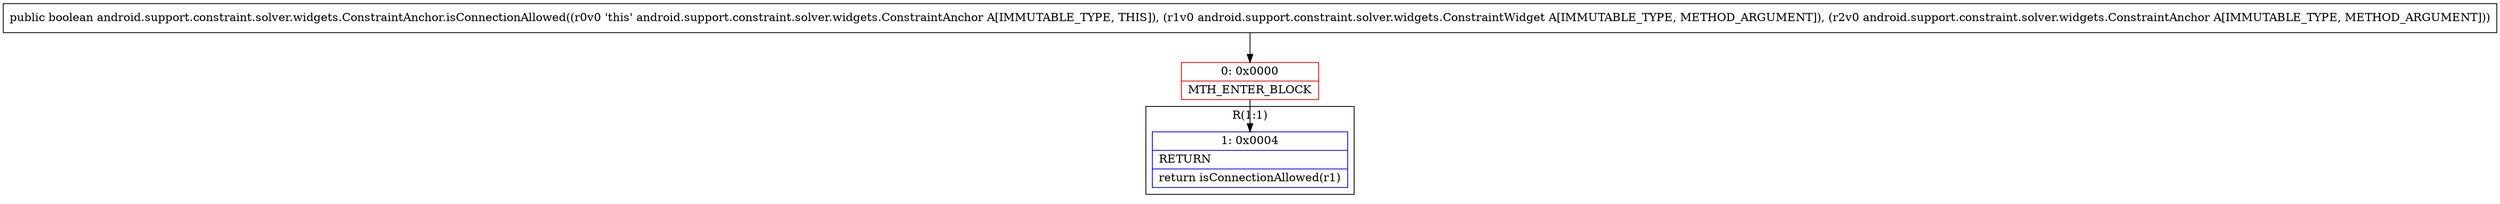 digraph "CFG forandroid.support.constraint.solver.widgets.ConstraintAnchor.isConnectionAllowed(Landroid\/support\/constraint\/solver\/widgets\/ConstraintWidget;Landroid\/support\/constraint\/solver\/widgets\/ConstraintAnchor;)Z" {
subgraph cluster_Region_1385868717 {
label = "R(1:1)";
node [shape=record,color=blue];
Node_1 [shape=record,label="{1\:\ 0x0004|RETURN\l|return isConnectionAllowed(r1)\l}"];
}
Node_0 [shape=record,color=red,label="{0\:\ 0x0000|MTH_ENTER_BLOCK\l}"];
MethodNode[shape=record,label="{public boolean android.support.constraint.solver.widgets.ConstraintAnchor.isConnectionAllowed((r0v0 'this' android.support.constraint.solver.widgets.ConstraintAnchor A[IMMUTABLE_TYPE, THIS]), (r1v0 android.support.constraint.solver.widgets.ConstraintWidget A[IMMUTABLE_TYPE, METHOD_ARGUMENT]), (r2v0 android.support.constraint.solver.widgets.ConstraintAnchor A[IMMUTABLE_TYPE, METHOD_ARGUMENT])) }"];
MethodNode -> Node_0;
Node_0 -> Node_1;
}

